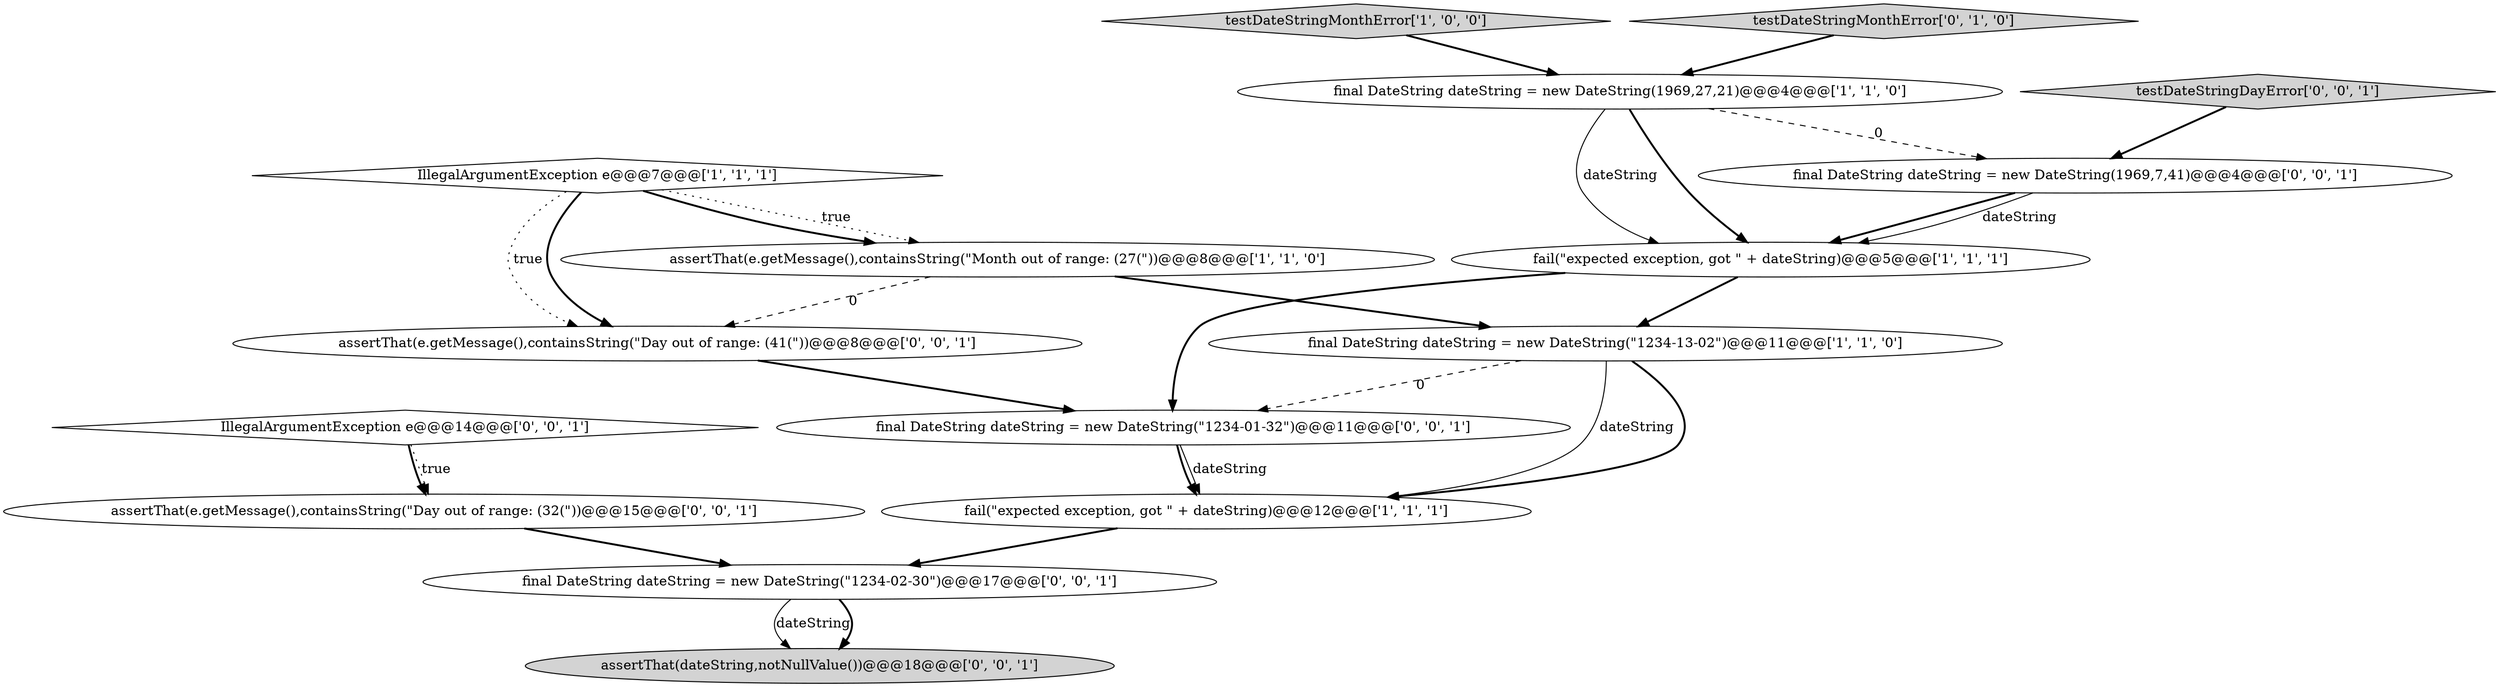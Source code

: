 digraph {
4 [style = filled, label = "final DateString dateString = new DateString(1969,27,21)@@@4@@@['1', '1', '0']", fillcolor = white, shape = ellipse image = "AAA0AAABBB1BBB"];
13 [style = filled, label = "assertThat(dateString,notNullValue())@@@18@@@['0', '0', '1']", fillcolor = lightgray, shape = ellipse image = "AAA0AAABBB3BBB"];
10 [style = filled, label = "final DateString dateString = new DateString(1969,7,41)@@@4@@@['0', '0', '1']", fillcolor = white, shape = ellipse image = "AAA0AAABBB3BBB"];
11 [style = filled, label = "assertThat(e.getMessage(),containsString(\"Day out of range: (32(\"))@@@15@@@['0', '0', '1']", fillcolor = white, shape = ellipse image = "AAA0AAABBB3BBB"];
8 [style = filled, label = "final DateString dateString = new DateString(\"1234-02-30\")@@@17@@@['0', '0', '1']", fillcolor = white, shape = ellipse image = "AAA0AAABBB3BBB"];
1 [style = filled, label = "testDateStringMonthError['1', '0', '0']", fillcolor = lightgray, shape = diamond image = "AAA0AAABBB1BBB"];
5 [style = filled, label = "final DateString dateString = new DateString(\"1234-13-02\")@@@11@@@['1', '1', '0']", fillcolor = white, shape = ellipse image = "AAA0AAABBB1BBB"];
6 [style = filled, label = "IllegalArgumentException e@@@7@@@['1', '1', '1']", fillcolor = white, shape = diamond image = "AAA0AAABBB1BBB"];
3 [style = filled, label = "assertThat(e.getMessage(),containsString(\"Month out of range: (27(\"))@@@8@@@['1', '1', '0']", fillcolor = white, shape = ellipse image = "AAA0AAABBB1BBB"];
2 [style = filled, label = "fail(\"expected exception, got \" + dateString)@@@12@@@['1', '1', '1']", fillcolor = white, shape = ellipse image = "AAA0AAABBB1BBB"];
0 [style = filled, label = "fail(\"expected exception, got \" + dateString)@@@5@@@['1', '1', '1']", fillcolor = white, shape = ellipse image = "AAA0AAABBB1BBB"];
14 [style = filled, label = "testDateStringDayError['0', '0', '1']", fillcolor = lightgray, shape = diamond image = "AAA0AAABBB3BBB"];
15 [style = filled, label = "assertThat(e.getMessage(),containsString(\"Day out of range: (41(\"))@@@8@@@['0', '0', '1']", fillcolor = white, shape = ellipse image = "AAA0AAABBB3BBB"];
7 [style = filled, label = "testDateStringMonthError['0', '1', '0']", fillcolor = lightgray, shape = diamond image = "AAA0AAABBB2BBB"];
12 [style = filled, label = "IllegalArgumentException e@@@14@@@['0', '0', '1']", fillcolor = white, shape = diamond image = "AAA0AAABBB3BBB"];
9 [style = filled, label = "final DateString dateString = new DateString(\"1234-01-32\")@@@11@@@['0', '0', '1']", fillcolor = white, shape = ellipse image = "AAA0AAABBB3BBB"];
6->3 [style = bold, label=""];
1->4 [style = bold, label=""];
0->9 [style = bold, label=""];
9->2 [style = bold, label=""];
12->11 [style = bold, label=""];
5->2 [style = solid, label="dateString"];
14->10 [style = bold, label=""];
5->9 [style = dashed, label="0"];
7->4 [style = bold, label=""];
6->15 [style = bold, label=""];
9->2 [style = solid, label="dateString"];
4->0 [style = bold, label=""];
12->11 [style = dotted, label="true"];
5->2 [style = bold, label=""];
3->5 [style = bold, label=""];
4->0 [style = solid, label="dateString"];
15->9 [style = bold, label=""];
10->0 [style = bold, label=""];
3->15 [style = dashed, label="0"];
10->0 [style = solid, label="dateString"];
11->8 [style = bold, label=""];
6->3 [style = dotted, label="true"];
4->10 [style = dashed, label="0"];
8->13 [style = solid, label="dateString"];
8->13 [style = bold, label=""];
2->8 [style = bold, label=""];
0->5 [style = bold, label=""];
6->15 [style = dotted, label="true"];
}
